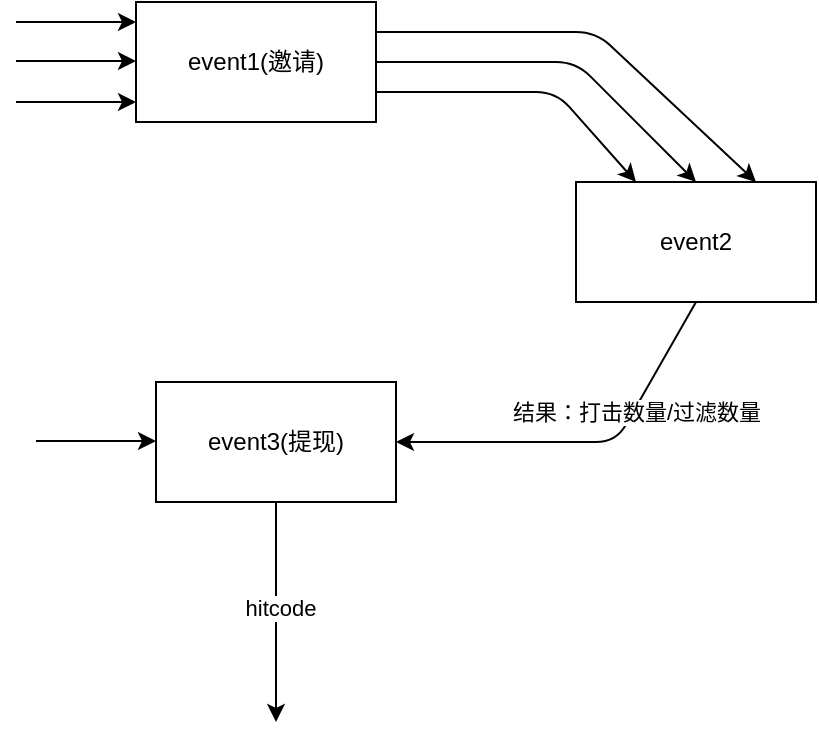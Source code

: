 <mxfile version="14.6.9" type="github"><diagram id="O3ywCFSIsU3IzxFeoSF-" name="Page-1"><mxGraphModel dx="1255" dy="843" grid="1" gridSize="10" guides="1" tooltips="1" connect="1" arrows="1" fold="1" page="1" pageScale="1" pageWidth="827" pageHeight="1169" math="0" shadow="0"><root><mxCell id="0"/><mxCell id="1" parent="0"/><mxCell id="CZqsSSTKb6cRyH_K0-rR-1" value="event1(邀请)" style="rounded=0;whiteSpace=wrap;html=1;" vertex="1" parent="1"><mxGeometry x="200" y="120" width="120" height="60" as="geometry"/></mxCell><mxCell id="CZqsSSTKb6cRyH_K0-rR-2" value="event3(提现)" style="rounded=0;whiteSpace=wrap;html=1;" vertex="1" parent="1"><mxGeometry x="210" y="310" width="120" height="60" as="geometry"/></mxCell><mxCell id="CZqsSSTKb6cRyH_K0-rR-3" value="event2" style="rounded=0;whiteSpace=wrap;html=1;" vertex="1" parent="1"><mxGeometry x="420" y="210" width="120" height="60" as="geometry"/></mxCell><mxCell id="CZqsSSTKb6cRyH_K0-rR-4" value="" style="endArrow=classic;html=1;" edge="1" parent="1"><mxGeometry width="50" height="50" relative="1" as="geometry"><mxPoint x="140" y="130" as="sourcePoint"/><mxPoint x="200" y="130" as="targetPoint"/></mxGeometry></mxCell><mxCell id="CZqsSSTKb6cRyH_K0-rR-5" value="" style="endArrow=classic;html=1;" edge="1" parent="1"><mxGeometry width="50" height="50" relative="1" as="geometry"><mxPoint x="140" y="149.5" as="sourcePoint"/><mxPoint x="200" y="149.5" as="targetPoint"/></mxGeometry></mxCell><mxCell id="CZqsSSTKb6cRyH_K0-rR-6" value="" style="endArrow=classic;html=1;" edge="1" parent="1"><mxGeometry width="50" height="50" relative="1" as="geometry"><mxPoint x="140" y="170" as="sourcePoint"/><mxPoint x="200" y="170" as="targetPoint"/></mxGeometry></mxCell><mxCell id="CZqsSSTKb6cRyH_K0-rR-7" value="" style="endArrow=classic;html=1;exitX=1;exitY=0.75;exitDx=0;exitDy=0;entryX=0.25;entryY=0;entryDx=0;entryDy=0;" edge="1" parent="1" source="CZqsSSTKb6cRyH_K0-rR-1" target="CZqsSSTKb6cRyH_K0-rR-3"><mxGeometry width="50" height="50" relative="1" as="geometry"><mxPoint x="360" y="170" as="sourcePoint"/><mxPoint x="440" y="200" as="targetPoint"/><Array as="points"><mxPoint x="410" y="165"/></Array></mxGeometry></mxCell><mxCell id="CZqsSSTKb6cRyH_K0-rR-8" value="" style="endArrow=classic;html=1;exitX=1;exitY=0.5;exitDx=0;exitDy=0;entryX=0.5;entryY=0;entryDx=0;entryDy=0;" edge="1" parent="1" source="CZqsSSTKb6cRyH_K0-rR-1" target="CZqsSSTKb6cRyH_K0-rR-3"><mxGeometry width="50" height="50" relative="1" as="geometry"><mxPoint x="330" y="175" as="sourcePoint"/><mxPoint x="460" y="220" as="targetPoint"/><Array as="points"><mxPoint x="420" y="150"/></Array></mxGeometry></mxCell><mxCell id="CZqsSSTKb6cRyH_K0-rR-9" value="" style="endArrow=classic;html=1;exitX=1;exitY=0.25;exitDx=0;exitDy=0;entryX=0.75;entryY=0;entryDx=0;entryDy=0;" edge="1" parent="1" source="CZqsSSTKb6cRyH_K0-rR-1" target="CZqsSSTKb6cRyH_K0-rR-3"><mxGeometry width="50" height="50" relative="1" as="geometry"><mxPoint x="330" y="130" as="sourcePoint"/><mxPoint x="490" y="190" as="targetPoint"/><Array as="points"><mxPoint x="430" y="135"/></Array></mxGeometry></mxCell><mxCell id="CZqsSSTKb6cRyH_K0-rR-10" value="" style="endArrow=classic;html=1;" edge="1" parent="1"><mxGeometry width="50" height="50" relative="1" as="geometry"><mxPoint x="150" y="339.5" as="sourcePoint"/><mxPoint x="210" y="339.5" as="targetPoint"/></mxGeometry></mxCell><mxCell id="CZqsSSTKb6cRyH_K0-rR-11" value="" style="endArrow=classic;html=1;exitX=0.5;exitY=1;exitDx=0;exitDy=0;entryX=1;entryY=0.5;entryDx=0;entryDy=0;" edge="1" parent="1" source="CZqsSSTKb6cRyH_K0-rR-3" target="CZqsSSTKb6cRyH_K0-rR-2"><mxGeometry width="50" height="50" relative="1" as="geometry"><mxPoint x="410" y="310" as="sourcePoint"/><mxPoint x="540" y="355" as="targetPoint"/><Array as="points"><mxPoint x="440" y="340"/></Array></mxGeometry></mxCell><mxCell id="CZqsSSTKb6cRyH_K0-rR-12" value="结果：打击数量/过滤数量" style="edgeLabel;html=1;align=center;verticalAlign=middle;resizable=0;points=[];" vertex="1" connectable="0" parent="CZqsSSTKb6cRyH_K0-rR-11"><mxGeometry x="-0.334" y="2" relative="1" as="geometry"><mxPoint y="-1" as="offset"/></mxGeometry></mxCell><mxCell id="CZqsSSTKb6cRyH_K0-rR-13" value="" style="endArrow=classic;html=1;exitX=0.5;exitY=1;exitDx=0;exitDy=0;" edge="1" parent="1" source="CZqsSSTKb6cRyH_K0-rR-2"><mxGeometry width="50" height="50" relative="1" as="geometry"><mxPoint x="230" y="470" as="sourcePoint"/><mxPoint x="270" y="480" as="targetPoint"/></mxGeometry></mxCell><mxCell id="CZqsSSTKb6cRyH_K0-rR-14" value="hitcode" style="edgeLabel;html=1;align=center;verticalAlign=middle;resizable=0;points=[];" vertex="1" connectable="0" parent="CZqsSSTKb6cRyH_K0-rR-13"><mxGeometry x="-0.036" y="2" relative="1" as="geometry"><mxPoint as="offset"/></mxGeometry></mxCell></root></mxGraphModel></diagram></mxfile>